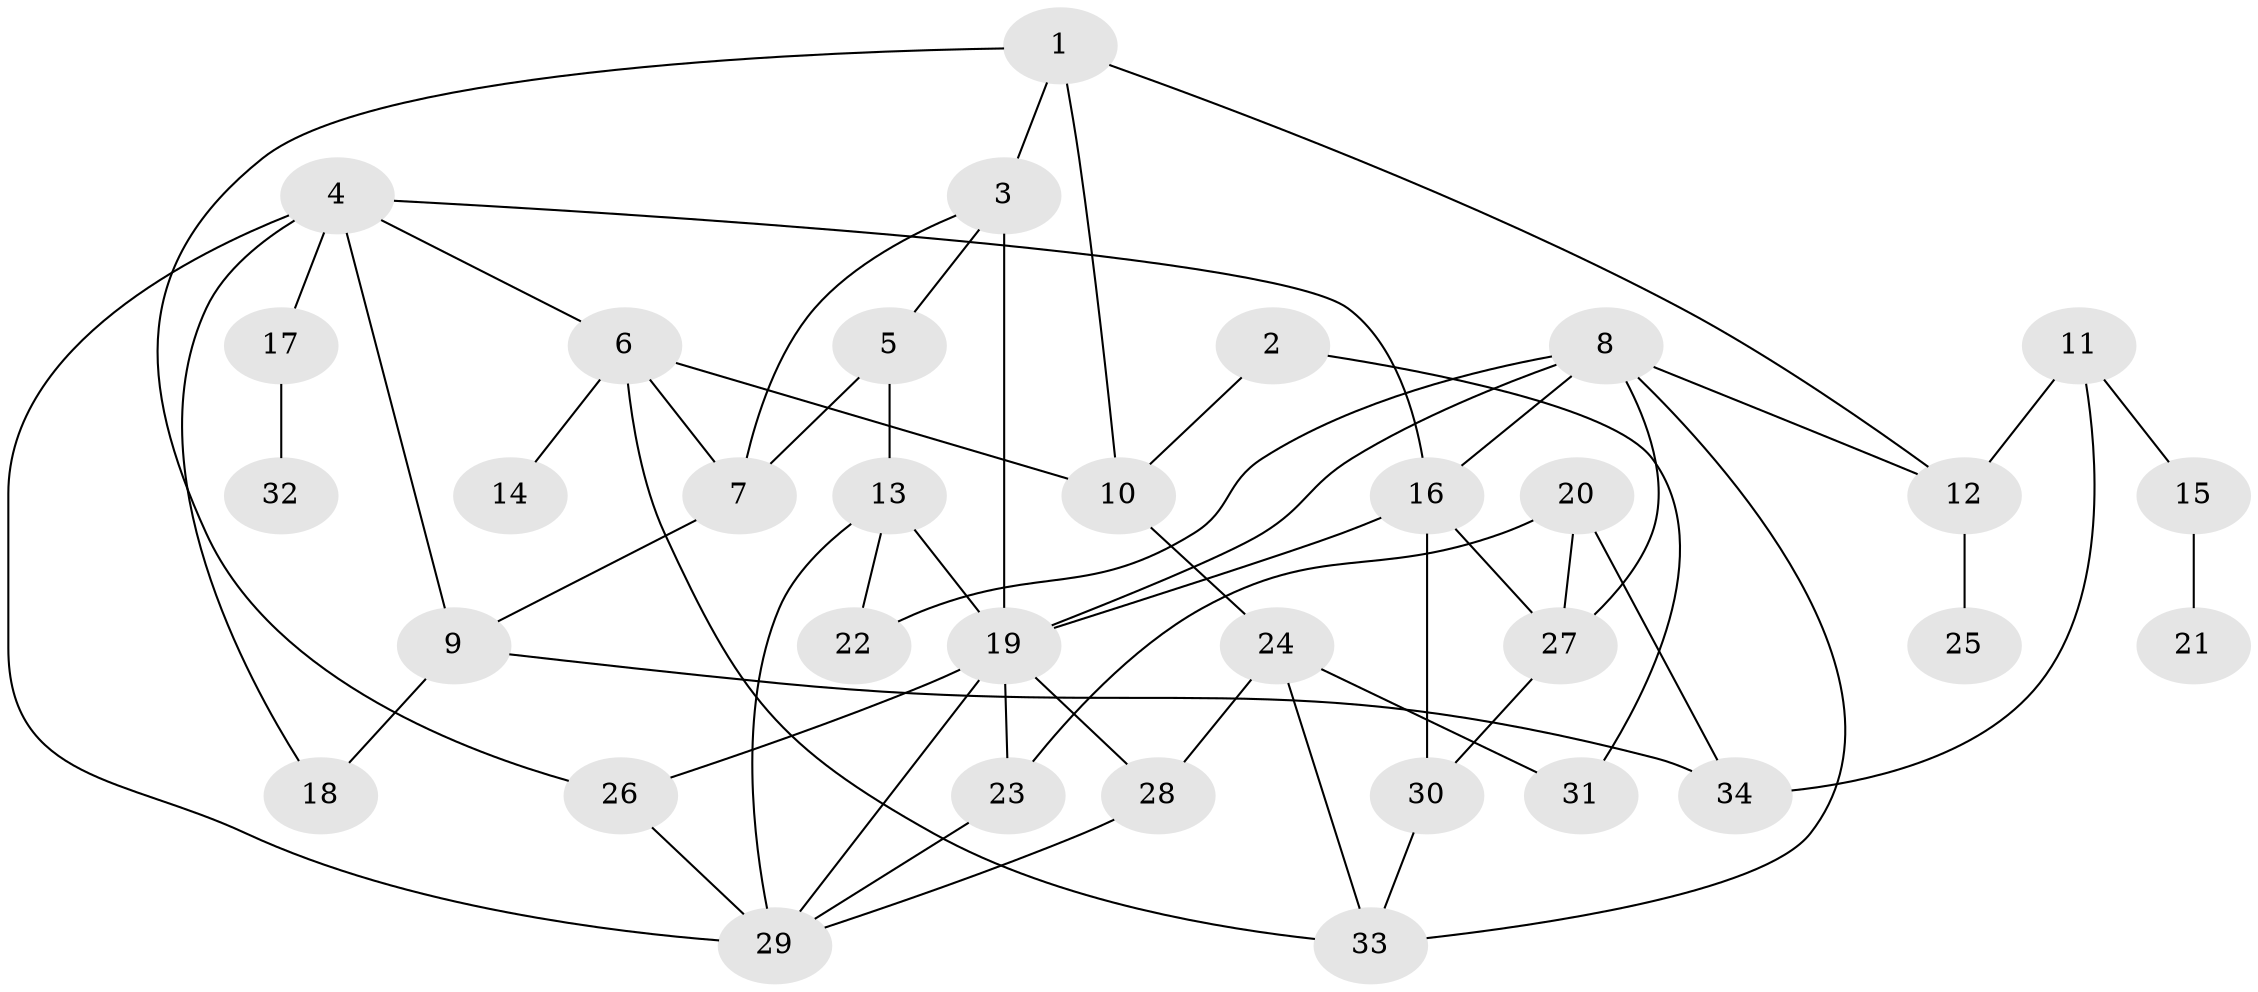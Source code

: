 // original degree distribution, {5: 0.08955223880597014, 2: 0.23880597014925373, 4: 0.13432835820895522, 9: 0.014925373134328358, 3: 0.34328358208955223, 1: 0.1791044776119403}
// Generated by graph-tools (version 1.1) at 2025/01/03/09/25 03:01:04]
// undirected, 34 vertices, 58 edges
graph export_dot {
graph [start="1"]
  node [color=gray90,style=filled];
  1;
  2;
  3;
  4;
  5;
  6;
  7;
  8;
  9;
  10;
  11;
  12;
  13;
  14;
  15;
  16;
  17;
  18;
  19;
  20;
  21;
  22;
  23;
  24;
  25;
  26;
  27;
  28;
  29;
  30;
  31;
  32;
  33;
  34;
  1 -- 3 [weight=1.0];
  1 -- 10 [weight=1.0];
  1 -- 12 [weight=1.0];
  1 -- 26 [weight=1.0];
  2 -- 10 [weight=1.0];
  2 -- 31 [weight=1.0];
  3 -- 5 [weight=1.0];
  3 -- 7 [weight=1.0];
  3 -- 19 [weight=2.0];
  4 -- 6 [weight=1.0];
  4 -- 9 [weight=1.0];
  4 -- 16 [weight=1.0];
  4 -- 17 [weight=1.0];
  4 -- 18 [weight=1.0];
  4 -- 29 [weight=1.0];
  5 -- 7 [weight=1.0];
  5 -- 13 [weight=1.0];
  6 -- 7 [weight=1.0];
  6 -- 10 [weight=1.0];
  6 -- 14 [weight=1.0];
  6 -- 33 [weight=1.0];
  7 -- 9 [weight=1.0];
  8 -- 12 [weight=1.0];
  8 -- 16 [weight=1.0];
  8 -- 19 [weight=1.0];
  8 -- 22 [weight=1.0];
  8 -- 27 [weight=1.0];
  8 -- 33 [weight=1.0];
  9 -- 18 [weight=1.0];
  9 -- 34 [weight=1.0];
  10 -- 24 [weight=1.0];
  11 -- 12 [weight=1.0];
  11 -- 15 [weight=1.0];
  11 -- 34 [weight=1.0];
  12 -- 25 [weight=1.0];
  13 -- 19 [weight=1.0];
  13 -- 22 [weight=1.0];
  13 -- 29 [weight=1.0];
  15 -- 21 [weight=1.0];
  16 -- 19 [weight=1.0];
  16 -- 27 [weight=1.0];
  16 -- 30 [weight=1.0];
  17 -- 32 [weight=1.0];
  19 -- 23 [weight=1.0];
  19 -- 26 [weight=3.0];
  19 -- 28 [weight=1.0];
  19 -- 29 [weight=1.0];
  20 -- 23 [weight=1.0];
  20 -- 27 [weight=1.0];
  20 -- 34 [weight=1.0];
  23 -- 29 [weight=1.0];
  24 -- 28 [weight=1.0];
  24 -- 31 [weight=1.0];
  24 -- 33 [weight=1.0];
  26 -- 29 [weight=1.0];
  27 -- 30 [weight=1.0];
  28 -- 29 [weight=1.0];
  30 -- 33 [weight=1.0];
}
